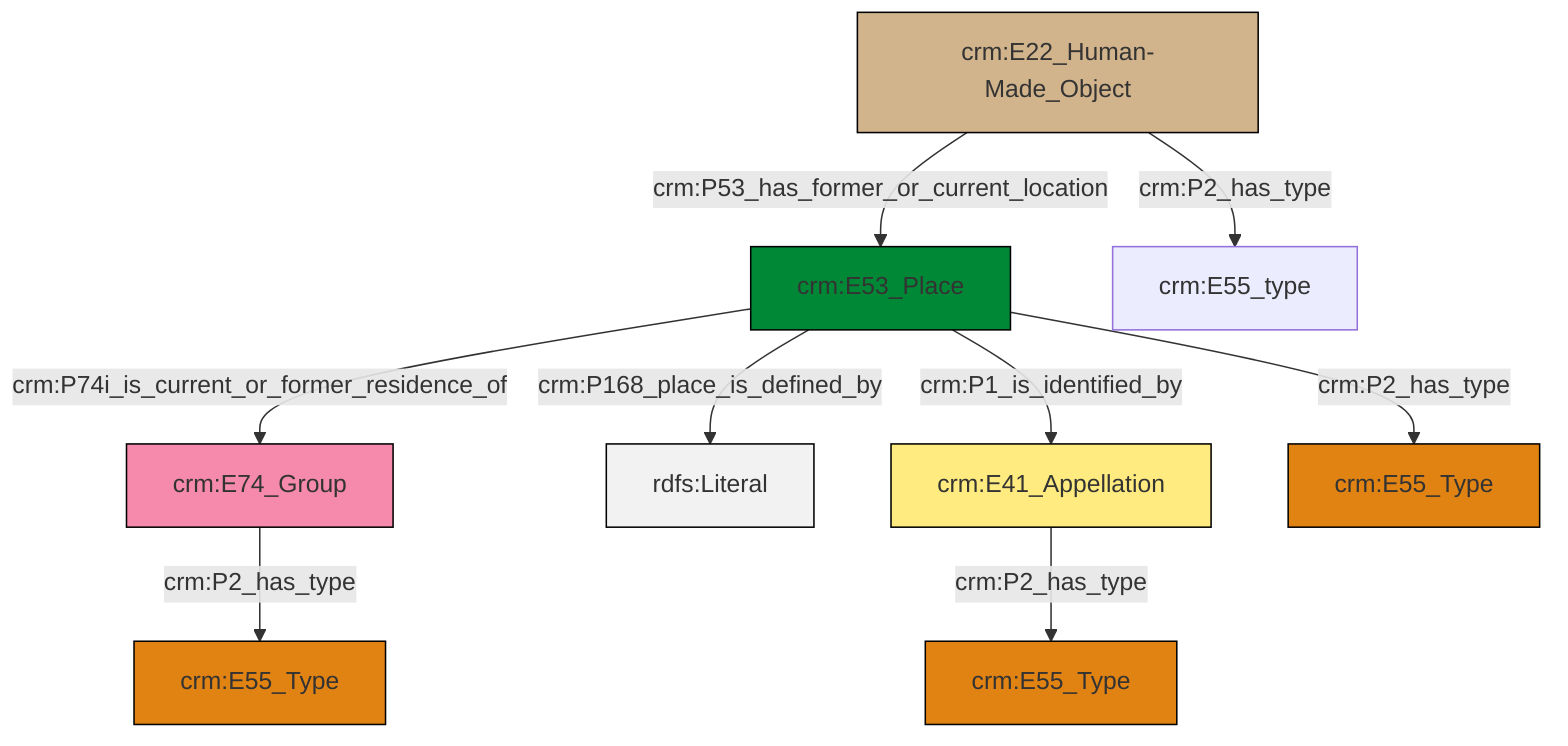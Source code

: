 graph TD
classDef Literal fill:#f2f2f2,stroke:#000000;
classDef CRM_Entity fill:#FFFFFF,stroke:#000000;
classDef Temporal_Entity fill:#00C9E6, stroke:#000000;
classDef Type fill:#E18312, stroke:#000000;
classDef Time-Span fill:#2C9C91, stroke:#000000;
classDef Appellation fill:#FFEB7F, stroke:#000000;
classDef Place fill:#008836, stroke:#000000;
classDef Persistent_Item fill:#B266B2, stroke:#000000;
classDef Conceptual_Object fill:#FFD700, stroke:#000000;
classDef Physical_Thing fill:#D2B48C, stroke:#000000;
classDef Actor fill:#f58aad, stroke:#000000;
classDef PC_Classes fill:#4ce600, stroke:#000000;
classDef Multi fill:#cccccc,stroke:#000000;

0["crm:E53_Place"]:::Place -->|crm:P74i_is_current_or_former_residence_of| 1["crm:E74_Group"]:::Actor
0["crm:E53_Place"]:::Place -->|crm:P168_place_is_defined_by| 4[rdfs:Literal]:::Literal
0["crm:E53_Place"]:::Place -->|crm:P1_is_identified_by| 6["crm:E41_Appellation"]:::Appellation
1["crm:E74_Group"]:::Actor -->|crm:P2_has_type| 7["crm:E55_Type"]:::Type
10["crm:E22_Human-Made_Object"]:::Physical_Thing -->|crm:P2_has_type| 11["crm:E55_type"]:::Default
10["crm:E22_Human-Made_Object"]:::Physical_Thing -->|crm:P53_has_former_or_current_location| 0["crm:E53_Place"]:::Place
6["crm:E41_Appellation"]:::Appellation -->|crm:P2_has_type| 2["crm:E55_Type"]:::Type
0["crm:E53_Place"]:::Place -->|crm:P2_has_type| 12["crm:E55_Type"]:::Type